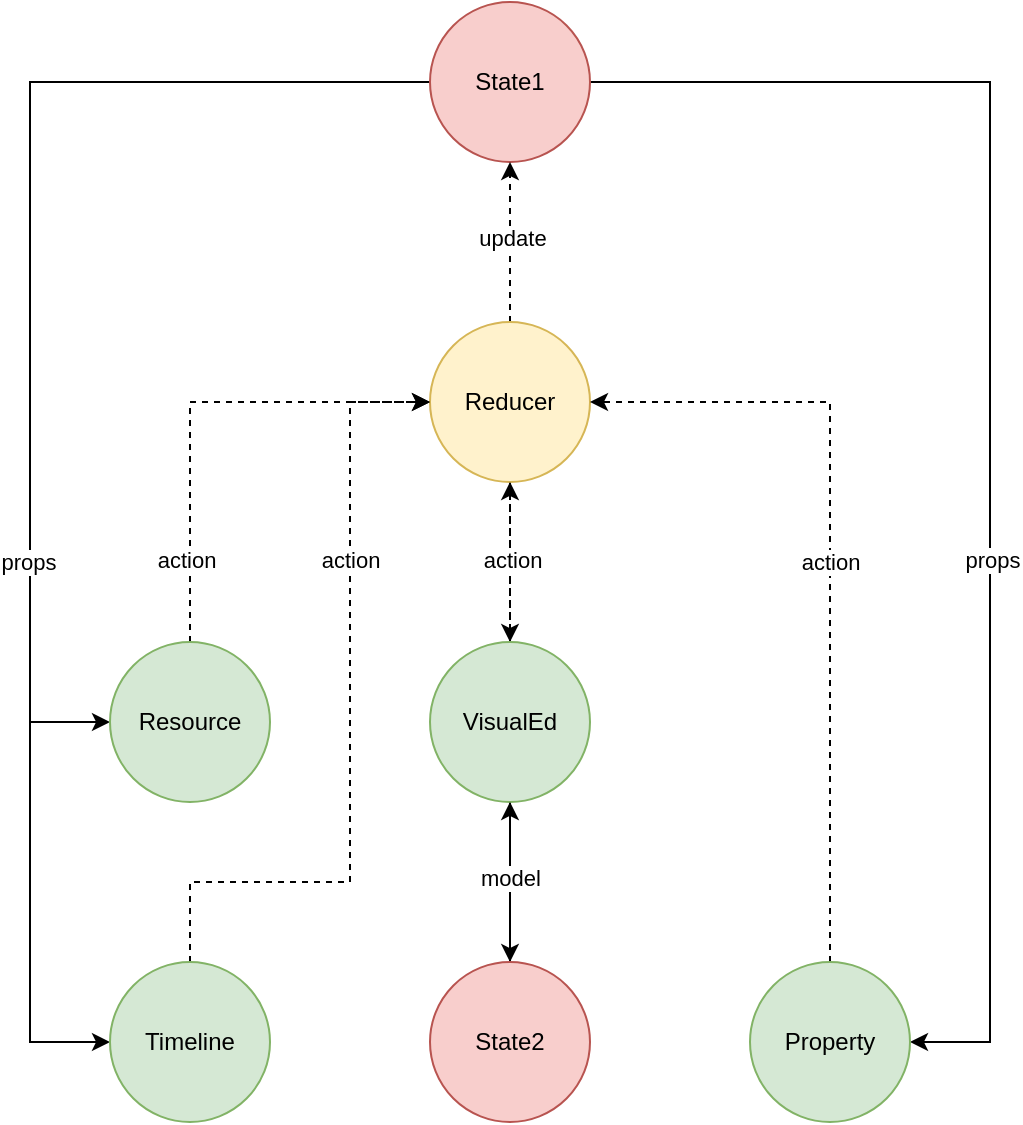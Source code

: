 <mxfile version="13.6.5">
    <diagram id="3rKG2UR9vp7muh6gZ78t" name="Page-1">
        <mxGraphModel dx="955" dy="526" grid="1" gridSize="10" guides="1" tooltips="1" connect="1" arrows="1" fold="1" page="1" pageScale="1" pageWidth="827" pageHeight="1169" math="0" shadow="0">
            <root>
                <mxCell id="0"/>
                <mxCell id="1" parent="0"/>
                <mxCell id="C2Og-RwH_CfqTQVk7Jo7-13" style="edgeStyle=orthogonalEdgeStyle;rounded=0;orthogonalLoop=1;jettySize=auto;html=1;exitX=0;exitY=0.5;exitDx=0;exitDy=0;entryX=0;entryY=0.5;entryDx=0;entryDy=0;" parent="1" source="C2Og-RwH_CfqTQVk7Jo7-1" target="C2Og-RwH_CfqTQVk7Jo7-3" edge="1">
                    <mxGeometry relative="1" as="geometry">
                        <Array as="points">
                            <mxPoint x="160" y="200"/>
                            <mxPoint x="160" y="520"/>
                        </Array>
                    </mxGeometry>
                </mxCell>
                <mxCell id="C2Og-RwH_CfqTQVk7Jo7-14" style="edgeStyle=orthogonalEdgeStyle;rounded=0;orthogonalLoop=1;jettySize=auto;html=1;exitX=1;exitY=0.5;exitDx=0;exitDy=0;entryX=1;entryY=0.5;entryDx=0;entryDy=0;" parent="1" source="C2Og-RwH_CfqTQVk7Jo7-1" target="C2Og-RwH_CfqTQVk7Jo7-5" edge="1">
                    <mxGeometry relative="1" as="geometry">
                        <Array as="points">
                            <mxPoint x="640" y="200"/>
                            <mxPoint x="640" y="680"/>
                        </Array>
                    </mxGeometry>
                </mxCell>
                <mxCell id="C2Og-RwH_CfqTQVk7Jo7-28" value="props" style="edgeLabel;html=1;align=center;verticalAlign=middle;resizable=0;points=[];" parent="C2Og-RwH_CfqTQVk7Jo7-14" vertex="1" connectable="0">
                    <mxGeometry x="0.219" y="1" relative="1" as="geometry">
                        <mxPoint as="offset"/>
                    </mxGeometry>
                </mxCell>
                <mxCell id="C2Og-RwH_CfqTQVk7Jo7-15" style="edgeStyle=orthogonalEdgeStyle;rounded=0;orthogonalLoop=1;jettySize=auto;html=1;entryX=0;entryY=0.5;entryDx=0;entryDy=0;exitX=0;exitY=0.5;exitDx=0;exitDy=0;" parent="1" source="C2Og-RwH_CfqTQVk7Jo7-1" target="C2Og-RwH_CfqTQVk7Jo7-7" edge="1">
                    <mxGeometry relative="1" as="geometry">
                        <mxPoint x="400" y="240" as="sourcePoint"/>
                        <Array as="points">
                            <mxPoint x="160" y="200"/>
                            <mxPoint x="160" y="680"/>
                        </Array>
                    </mxGeometry>
                </mxCell>
                <mxCell id="C2Og-RwH_CfqTQVk7Jo7-29" value="props" style="edgeLabel;html=1;align=center;verticalAlign=middle;resizable=0;points=[];" parent="C2Og-RwH_CfqTQVk7Jo7-15" vertex="1" connectable="0">
                    <mxGeometry x="0.222" y="-1" relative="1" as="geometry">
                        <mxPoint as="offset"/>
                    </mxGeometry>
                </mxCell>
                <mxCell id="C2Og-RwH_CfqTQVk7Jo7-1" value="State1" style="ellipse;whiteSpace=wrap;html=1;aspect=fixed;fillColor=#f8cecc;strokeColor=#b85450;" parent="1" vertex="1">
                    <mxGeometry x="360" y="160" width="80" height="80" as="geometry"/>
                </mxCell>
                <mxCell id="C2Og-RwH_CfqTQVk7Jo7-12" style="edgeStyle=orthogonalEdgeStyle;rounded=0;orthogonalLoop=1;jettySize=auto;html=1;exitX=0.5;exitY=0;exitDx=0;exitDy=0;entryX=0.5;entryY=1;entryDx=0;entryDy=0;dashed=1;" parent="1" source="C2Og-RwH_CfqTQVk7Jo7-2" target="C2Og-RwH_CfqTQVk7Jo7-1" edge="1">
                    <mxGeometry relative="1" as="geometry"/>
                </mxCell>
                <mxCell id="C2Og-RwH_CfqTQVk7Jo7-27" value="update" style="edgeLabel;html=1;align=center;verticalAlign=middle;resizable=0;points=[];" parent="C2Og-RwH_CfqTQVk7Jo7-12" vertex="1" connectable="0">
                    <mxGeometry x="0.05" y="-1" relative="1" as="geometry">
                        <mxPoint as="offset"/>
                    </mxGeometry>
                </mxCell>
                <mxCell id="C2Og-RwH_CfqTQVk7Jo7-22" style="edgeStyle=orthogonalEdgeStyle;rounded=0;orthogonalLoop=1;jettySize=auto;html=1;exitX=0.5;exitY=1;exitDx=0;exitDy=0;entryX=0.5;entryY=0;entryDx=0;entryDy=0;dashed=1;" parent="1" source="C2Og-RwH_CfqTQVk7Jo7-2" target="C2Og-RwH_CfqTQVk7Jo7-4" edge="1">
                    <mxGeometry relative="1" as="geometry"/>
                </mxCell>
                <mxCell id="C2Og-RwH_CfqTQVk7Jo7-2" value="Reducer" style="ellipse;whiteSpace=wrap;html=1;aspect=fixed;fillColor=#fff2cc;strokeColor=#d6b656;" parent="1" vertex="1">
                    <mxGeometry x="360" y="320" width="80" height="80" as="geometry"/>
                </mxCell>
                <mxCell id="C2Og-RwH_CfqTQVk7Jo7-8" style="edgeStyle=orthogonalEdgeStyle;rounded=0;orthogonalLoop=1;jettySize=auto;html=1;exitX=0.5;exitY=0;exitDx=0;exitDy=0;entryX=0;entryY=0.5;entryDx=0;entryDy=0;dashed=1;" parent="1" source="C2Og-RwH_CfqTQVk7Jo7-3" target="C2Og-RwH_CfqTQVk7Jo7-2" edge="1">
                    <mxGeometry relative="1" as="geometry"/>
                </mxCell>
                <mxCell id="C2Og-RwH_CfqTQVk7Jo7-26" value="action" style="edgeLabel;html=1;align=center;verticalAlign=middle;resizable=0;points=[];" parent="C2Og-RwH_CfqTQVk7Jo7-8" vertex="1" connectable="0">
                    <mxGeometry x="-0.658" y="2" relative="1" as="geometry">
                        <mxPoint as="offset"/>
                    </mxGeometry>
                </mxCell>
                <mxCell id="C2Og-RwH_CfqTQVk7Jo7-3" value="Resource" style="ellipse;whiteSpace=wrap;html=1;aspect=fixed;fillColor=#d5e8d4;strokeColor=#82b366;" parent="1" vertex="1">
                    <mxGeometry x="200" y="480" width="80" height="80" as="geometry"/>
                </mxCell>
                <mxCell id="C2Og-RwH_CfqTQVk7Jo7-10" style="edgeStyle=orthogonalEdgeStyle;rounded=0;orthogonalLoop=1;jettySize=auto;html=1;exitX=0.5;exitY=0;exitDx=0;exitDy=0;dashed=1;" parent="1" source="C2Og-RwH_CfqTQVk7Jo7-4" edge="1">
                    <mxGeometry relative="1" as="geometry">
                        <mxPoint x="400" y="400" as="targetPoint"/>
                        <Array as="points">
                            <mxPoint x="400" y="420"/>
                            <mxPoint x="400" y="420"/>
                        </Array>
                    </mxGeometry>
                </mxCell>
                <mxCell id="C2Og-RwH_CfqTQVk7Jo7-24" value="action" style="edgeLabel;html=1;align=center;verticalAlign=middle;resizable=0;points=[];" parent="C2Og-RwH_CfqTQVk7Jo7-10" vertex="1" connectable="0">
                    <mxGeometry x="0.5" y="-19" relative="1" as="geometry">
                        <mxPoint x="-18" y="19" as="offset"/>
                    </mxGeometry>
                </mxCell>
                <mxCell id="C2Og-RwH_CfqTQVk7Jo7-18" style="edgeStyle=orthogonalEdgeStyle;rounded=0;orthogonalLoop=1;jettySize=auto;html=1;exitX=0.5;exitY=1;exitDx=0;exitDy=0;entryX=0.5;entryY=1;entryDx=0;entryDy=0;" parent="1" source="C2Og-RwH_CfqTQVk7Jo7-4" target="C2Og-RwH_CfqTQVk7Jo7-4" edge="1">
                    <mxGeometry relative="1" as="geometry"/>
                </mxCell>
                <mxCell id="C2Og-RwH_CfqTQVk7Jo7-20" style="edgeStyle=orthogonalEdgeStyle;rounded=0;orthogonalLoop=1;jettySize=auto;html=1;exitX=0.5;exitY=1;exitDx=0;exitDy=0;entryX=0.5;entryY=0;entryDx=0;entryDy=0;" parent="1" source="C2Og-RwH_CfqTQVk7Jo7-4" target="C2Og-RwH_CfqTQVk7Jo7-6" edge="1">
                    <mxGeometry relative="1" as="geometry"/>
                </mxCell>
                <mxCell id="C2Og-RwH_CfqTQVk7Jo7-4" value="VisualEd" style="ellipse;whiteSpace=wrap;html=1;aspect=fixed;fillColor=#d5e8d4;strokeColor=#82b366;" parent="1" vertex="1">
                    <mxGeometry x="360" y="480" width="80" height="80" as="geometry"/>
                </mxCell>
                <mxCell id="C2Og-RwH_CfqTQVk7Jo7-11" style="edgeStyle=orthogonalEdgeStyle;rounded=0;orthogonalLoop=1;jettySize=auto;html=1;exitX=0.5;exitY=0;exitDx=0;exitDy=0;entryX=1;entryY=0.5;entryDx=0;entryDy=0;dashed=1;" parent="1" source="C2Og-RwH_CfqTQVk7Jo7-5" target="C2Og-RwH_CfqTQVk7Jo7-2" edge="1">
                    <mxGeometry relative="1" as="geometry">
                        <mxPoint x="400" y="400" as="targetPoint"/>
                    </mxGeometry>
                </mxCell>
                <mxCell id="C2Og-RwH_CfqTQVk7Jo7-23" value="action" style="edgeLabel;html=1;align=center;verticalAlign=middle;resizable=0;points=[];" parent="C2Og-RwH_CfqTQVk7Jo7-11" vertex="1" connectable="0">
                    <mxGeometry x="-0.1" y="1" relative="1" as="geometry">
                        <mxPoint x="1" y="-20" as="offset"/>
                    </mxGeometry>
                </mxCell>
                <mxCell id="C2Og-RwH_CfqTQVk7Jo7-5" value="Property" style="ellipse;whiteSpace=wrap;html=1;aspect=fixed;fillColor=#d5e8d4;strokeColor=#82b366;" parent="1" vertex="1">
                    <mxGeometry x="520" y="640" width="80" height="80" as="geometry"/>
                </mxCell>
                <mxCell id="C2Og-RwH_CfqTQVk7Jo7-21" style="edgeStyle=orthogonalEdgeStyle;rounded=0;orthogonalLoop=1;jettySize=auto;html=1;exitX=0.5;exitY=0;exitDx=0;exitDy=0;entryX=0.5;entryY=1;entryDx=0;entryDy=0;" parent="1" source="C2Og-RwH_CfqTQVk7Jo7-6" target="C2Og-RwH_CfqTQVk7Jo7-4" edge="1">
                    <mxGeometry relative="1" as="geometry"/>
                </mxCell>
                <mxCell id="C2Og-RwH_CfqTQVk7Jo7-30" value="model" style="edgeLabel;html=1;align=center;verticalAlign=middle;resizable=0;points=[];" parent="C2Og-RwH_CfqTQVk7Jo7-21" vertex="1" connectable="0">
                    <mxGeometry x="0.05" relative="1" as="geometry">
                        <mxPoint as="offset"/>
                    </mxGeometry>
                </mxCell>
                <mxCell id="C2Og-RwH_CfqTQVk7Jo7-6" value="State2" style="ellipse;whiteSpace=wrap;html=1;aspect=fixed;fillColor=#f8cecc;strokeColor=#b85450;" parent="1" vertex="1">
                    <mxGeometry x="360" y="640" width="80" height="80" as="geometry"/>
                </mxCell>
                <mxCell id="C2Og-RwH_CfqTQVk7Jo7-9" style="edgeStyle=orthogonalEdgeStyle;rounded=0;orthogonalLoop=1;jettySize=auto;html=1;exitX=0.5;exitY=0;exitDx=0;exitDy=0;entryX=0;entryY=0.5;entryDx=0;entryDy=0;dashed=1;" parent="1" source="C2Og-RwH_CfqTQVk7Jo7-7" target="C2Og-RwH_CfqTQVk7Jo7-2" edge="1">
                    <mxGeometry relative="1" as="geometry">
                        <mxPoint x="400" y="400" as="targetPoint"/>
                        <Array as="points">
                            <mxPoint x="240" y="600"/>
                            <mxPoint x="320" y="600"/>
                            <mxPoint x="320" y="360"/>
                        </Array>
                    </mxGeometry>
                </mxCell>
                <mxCell id="C2Og-RwH_CfqTQVk7Jo7-25" value="action" style="edgeLabel;html=1;align=center;verticalAlign=middle;resizable=0;points=[];" parent="C2Og-RwH_CfqTQVk7Jo7-9" vertex="1" connectable="0">
                    <mxGeometry x="0.405" relative="1" as="geometry">
                        <mxPoint as="offset"/>
                    </mxGeometry>
                </mxCell>
                <mxCell id="C2Og-RwH_CfqTQVk7Jo7-7" value="Timeline" style="ellipse;whiteSpace=wrap;html=1;aspect=fixed;fillColor=#d5e8d4;strokeColor=#82b366;" parent="1" vertex="1">
                    <mxGeometry x="200" y="640" width="80" height="80" as="geometry"/>
                </mxCell>
            </root>
        </mxGraphModel>
    </diagram>
</mxfile>
